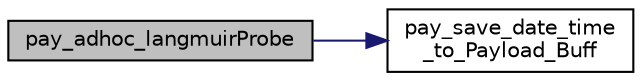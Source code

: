digraph "pay_adhoc_langmuirProbe"
{
 // INTERACTIVE_SVG=YES
  bgcolor="transparent";
  edge [fontname="Helvetica",fontsize="10",labelfontname="Helvetica",labelfontsize="10"];
  node [fontname="Helvetica",fontsize="10",shape=record];
  rankdir="LR";
  Node1 [label="pay_adhoc_langmuirProbe",height=0.2,width=0.4,color="black", fillcolor="grey75", style="filled" fontcolor="black"];
  Node1 -> Node2 [color="midnightblue",fontsize="10",style="solid",fontname="Helvetica"];
  Node2 [label="pay_save_date_time\l_to_Payload_Buff",height=0.2,width=0.4,color="black",URL="$cmd_payload_8h.html#a8ccf197e879d305b64f16324bece61e8"];
}

